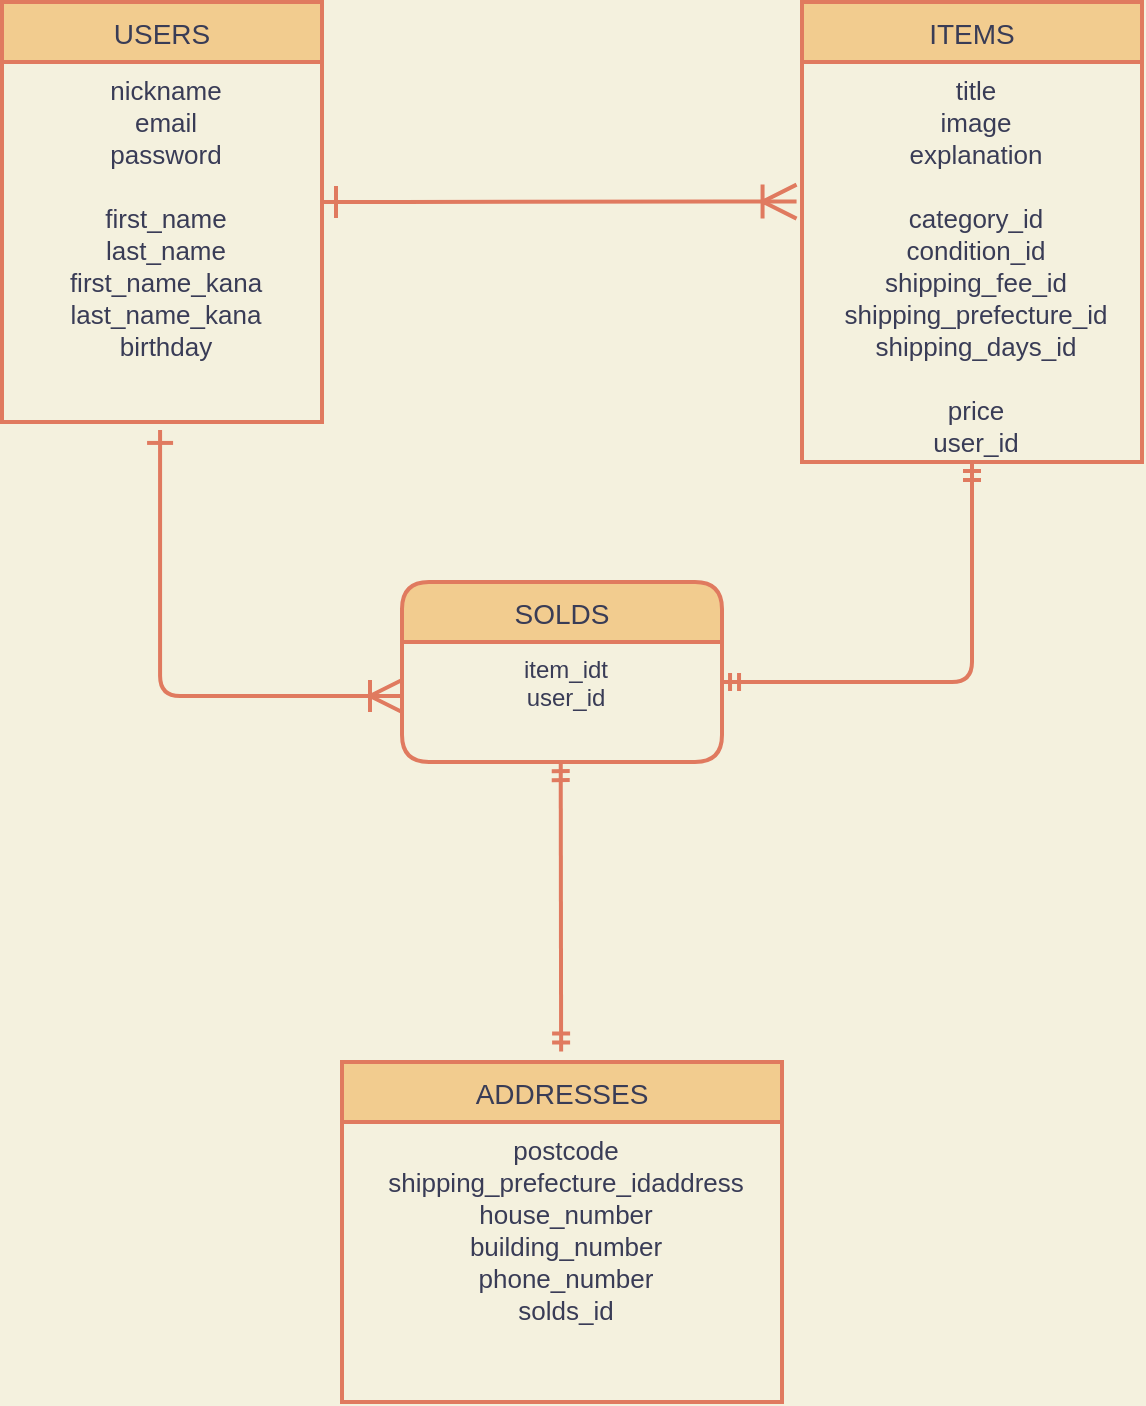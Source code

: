 <mxfile version="13.10.0" type="embed">
    <diagram id="_JM5KyisCDRZDTf7J8O1" name="Page-1">
        <mxGraphModel dx="766" dy="743" grid="1" gridSize="10" guides="1" tooltips="1" connect="0" arrows="1" fold="1" page="1" pageScale="1" pageWidth="850" pageHeight="1100" background="#F4F1DE" math="0" shadow="0">
            <root>
                <mxCell id="0"/>
                <mxCell id="1" parent="0"/>
                <mxCell id="9" value="USERS" style="swimlane;childLayout=stackLayout;horizontal=1;startSize=30;horizontalStack=0;fontSize=14;fontStyle=0;strokeWidth=2;resizeParent=0;resizeLast=1;shadow=0;dashed=0;align=center;fillColor=#F2CC8F;strokeColor=#E07A5F;fontColor=#393C56;" parent="1" vertex="1">
                    <mxGeometry x="140" y="260" width="160" height="210" as="geometry"/>
                </mxCell>
                <mxCell id="10" value="nickname&#10;email&#10;password&#10;&#10;first_name&#10;last_name&#10;first_name_kana&#10;last_name_kana&#10;birthday" style="align=center;strokeColor=none;fillColor=none;spacingLeft=4;fontSize=13;verticalAlign=top;resizable=0;rotatable=0;part=1;fontColor=#393C56;" parent="9" vertex="1">
                    <mxGeometry y="30" width="160" height="180" as="geometry"/>
                </mxCell>
                <mxCell id="11" value="ITEMS" style="swimlane;childLayout=stackLayout;horizontal=1;startSize=30;horizontalStack=0;fontSize=14;fontStyle=0;strokeWidth=2;resizeParent=0;resizeLast=1;shadow=0;dashed=0;align=center;fillColor=#F2CC8F;strokeColor=#E07A5F;fontColor=#393C56;" parent="1" vertex="1">
                    <mxGeometry x="540" y="260" width="170" height="230" as="geometry"/>
                </mxCell>
                <mxCell id="12" value="title&#10;image&#10;explanation&#10;&#10;category_id&#10;condition_id&#10;shipping_fee_id&#10;shipping_prefecture_id&#10;shipping_days_id&#10;&#10;price&#10;user_id&#10;" style="align=center;strokeColor=none;fillColor=none;spacingLeft=4;fontSize=13;verticalAlign=top;resizable=0;rotatable=0;part=1;fontColor=#393C56;" parent="11" vertex="1">
                    <mxGeometry y="30" width="170" height="200" as="geometry"/>
                </mxCell>
                <mxCell id="14" value="ADDRESSES" style="swimlane;childLayout=stackLayout;horizontal=1;startSize=30;horizontalStack=0;fontSize=14;fontStyle=0;strokeWidth=2;resizeParent=0;resizeLast=1;shadow=0;dashed=0;align=center;fillColor=#F2CC8F;strokeColor=#E07A5F;fontColor=#393C56;" parent="1" vertex="1">
                    <mxGeometry x="310" y="790" width="220" height="170" as="geometry"/>
                </mxCell>
                <mxCell id="15" value="postcode&#10;shipping_prefecture_idaddress&#10;house_number&#10;building_number&#10;phone_number&#10;solds_id" style="align=center;strokeColor=none;fillColor=none;spacingLeft=4;fontSize=13;verticalAlign=top;resizable=0;rotatable=0;part=1;fontColor=#393C56;" parent="14" vertex="1">
                    <mxGeometry y="30" width="220" height="140" as="geometry"/>
                </mxCell>
                <mxCell id="27" value="" style="edgeStyle=entityRelationEdgeStyle;fontSize=12;html=1;endArrow=ERoneToMany;entryX=-0.016;entryY=0.349;entryDx=0;entryDy=0;entryPerimeter=0;fillColor=#F2CC8F;endFill=0;strokeColor=#E07A5F;strokeWidth=2;startArrow=ERone;startFill=0;endSize=14;sourcePerimeterSpacing=1;targetPerimeterSpacing=3;startSize=13;labelBackgroundColor=#F4F1DE;fontColor=#393C56;" parent="1" target="12" edge="1">
                    <mxGeometry width="100" height="100" relative="1" as="geometry">
                        <mxPoint x="299" y="360" as="sourcePoint"/>
                        <mxPoint x="440" y="400" as="targetPoint"/>
                    </mxGeometry>
                </mxCell>
                <mxCell id="28" value="" style="edgeStyle=orthogonalEdgeStyle;fontSize=12;html=1;endArrow=ERmandOne;startArrow=ERmandOne;strokeColor=#E07A5F;strokeWidth=2;entryX=0.5;entryY=1;entryDx=0;entryDy=0;labelBackgroundColor=#F4F1DE;fontColor=#393C56;exitX=0.997;exitY=0.333;exitDx=0;exitDy=0;exitPerimeter=0;" parent="1" source="30" target="12" edge="1">
                    <mxGeometry width="100" height="100" relative="1" as="geometry">
                        <mxPoint x="510" y="630" as="sourcePoint"/>
                        <mxPoint x="460" y="470" as="targetPoint"/>
                        <Array as="points">
                            <mxPoint x="625" y="600"/>
                        </Array>
                    </mxGeometry>
                </mxCell>
                <mxCell id="29" value="SOLDS" style="swimlane;childLayout=stackLayout;horizontal=1;startSize=30;horizontalStack=0;rounded=1;fontSize=14;fontStyle=0;strokeWidth=2;resizeParent=0;resizeLast=1;shadow=0;dashed=0;align=center;strokeColor=#E07A5F;fontColor=#393C56;fillColor=#F2CC8F;" parent="1" vertex="1">
                    <mxGeometry x="340" y="550" width="160" height="90" as="geometry"/>
                </mxCell>
                <mxCell id="30" value="item_idt&#10;user_id" style="align=center;strokeColor=none;fillColor=none;spacingLeft=4;fontSize=12;verticalAlign=top;resizable=0;rotatable=0;part=1;fontColor=#393C56;" parent="29" vertex="1">
                    <mxGeometry y="30" width="160" height="60" as="geometry"/>
                </mxCell>
                <mxCell id="33" value="" style="edgeStyle=elbowEdgeStyle;fontSize=12;html=1;endArrow=ERoneToMany;strokeColor=#E07A5F;fillColor=#F2CC8F;elbow=vertical;strokeWidth=2;entryX=0;entryY=0.455;entryDx=0;entryDy=0;entryPerimeter=0;startSize=10;endSize=13;startArrow=ERone;startFill=0;exitX=0.494;exitY=1.022;exitDx=0;exitDy=0;exitPerimeter=0;" parent="1" source="10" target="30" edge="1">
                    <mxGeometry width="100" height="100" relative="1" as="geometry">
                        <mxPoint x="216" y="540" as="sourcePoint"/>
                        <mxPoint x="300" y="630" as="targetPoint"/>
                        <Array as="points">
                            <mxPoint x="270" y="607"/>
                        </Array>
                    </mxGeometry>
                </mxCell>
                <mxCell id="34" value="" style="fontSize=12;html=1;endArrow=ERmandOne;startArrow=ERmandOne;strokeColor=#E07A5F;strokeWidth=2;fillColor=#F2CC8F;exitX=0.498;exitY=-0.031;exitDx=0;exitDy=0;exitPerimeter=0;entryX=0.496;entryY=1.001;entryDx=0;entryDy=0;entryPerimeter=0;" parent="1" source="14" target="30" edge="1">
                    <mxGeometry width="100" height="100" relative="1" as="geometry">
                        <mxPoint x="550" y="780" as="sourcePoint"/>
                        <mxPoint x="423" y="690" as="targetPoint"/>
                    </mxGeometry>
                </mxCell>
            </root>
        </mxGraphModel>
    </diagram>
</mxfile>